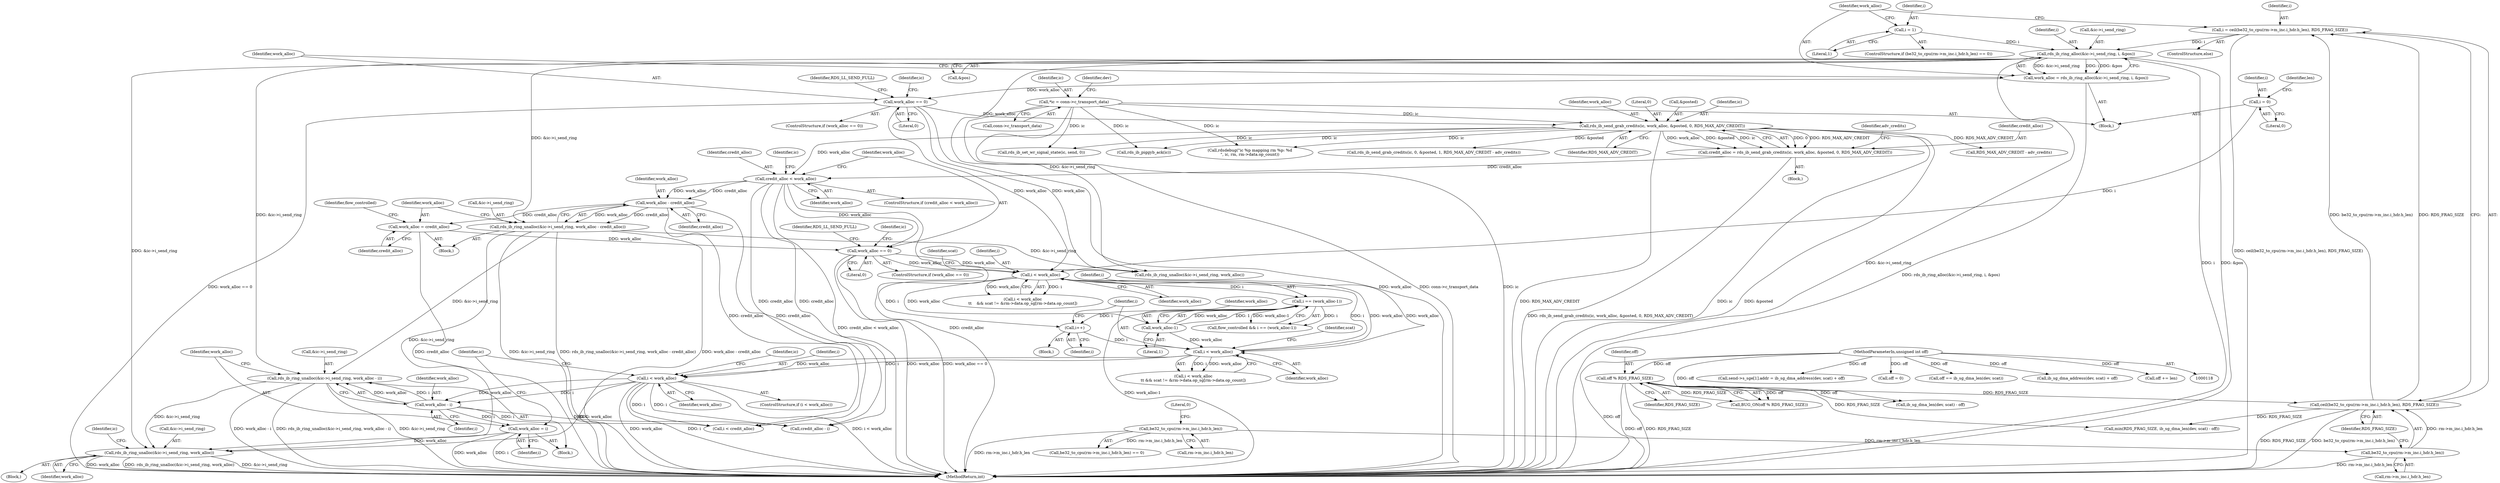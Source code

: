 digraph "0_linux_6094628bfd94323fc1cea05ec2c6affd98c18f7f@pointer" {
"1001011" [label="(Call,rds_ib_ring_unalloc(&ic->i_send_ring, work_alloc))"];
"1000939" [label="(Call,rds_ib_ring_unalloc(&ic->i_send_ring, work_alloc - i))"];
"1000271" [label="(Call,rds_ib_ring_alloc(&ic->i_send_ring, i, &pos))"];
"1000253" [label="(Call,i = 1)"];
"1000257" [label="(Call,i = ceil(be32_to_cpu(rm->m_inc.i_hdr.h_len), RDS_FRAG_SIZE))"];
"1000259" [label="(Call,ceil(be32_to_cpu(rm->m_inc.i_hdr.h_len), RDS_FRAG_SIZE))"];
"1000260" [label="(Call,be32_to_cpu(rm->m_inc.i_hdr.h_len))"];
"1000244" [label="(Call,be32_to_cpu(rm->m_inc.i_hdr.h_len))"];
"1000177" [label="(Call,off % RDS_FRAG_SIZE)"];
"1000123" [label="(MethodParameterIn,unsigned int off)"];
"1000319" [label="(Call,rds_ib_ring_unalloc(&ic->i_send_ring, work_alloc - credit_alloc))"];
"1000324" [label="(Call,work_alloc - credit_alloc)"];
"1000315" [label="(Call,credit_alloc < work_alloc)"];
"1000302" [label="(Call,credit_alloc = rds_ib_send_grab_credits(ic, work_alloc, &posted, 0, RDS_MAX_ADV_CREDIT))"];
"1000304" [label="(Call,rds_ib_send_grab_credits(ic, work_alloc, &posted, 0, RDS_MAX_ADV_CREDIT))"];
"1000126" [label="(Call,*ic = conn->c_transport_data)"];
"1000280" [label="(Call,work_alloc == 0)"];
"1000269" [label="(Call,work_alloc = rds_ib_ring_alloc(&ic->i_send_ring, i, &pos))"];
"1000944" [label="(Call,work_alloc - i)"];
"1000935" [label="(Call,i < work_alloc)"];
"1000874" [label="(Call,i < work_alloc)"];
"1000871" [label="(Call,i++)"];
"1000683" [label="(Call,i < work_alloc)"];
"1000593" [label="(Call,i = 0)"];
"1000334" [label="(Call,work_alloc == 0)"];
"1000327" [label="(Call,work_alloc = credit_alloc)"];
"1000768" [label="(Call,i == (work_alloc-1))"];
"1000770" [label="(Call,work_alloc-1)"];
"1000947" [label="(Call,work_alloc = i)"];
"1000600" [label="(Identifier,len)"];
"1000333" [label="(ControlStructure,if (work_alloc == 0))"];
"1000315" [label="(Call,credit_alloc < work_alloc)"];
"1000316" [label="(Identifier,credit_alloc)"];
"1000938" [label="(Block,)"];
"1001051" [label="(MethodReturn,int)"];
"1000878" [label="(Identifier,scat)"];
"1000873" [label="(Call,i < work_alloc\n\t\t && scat != &rm->data.op_sg[rm->data.op_count])"];
"1000320" [label="(Call,&ic->i_send_ring)"];
"1000328" [label="(Identifier,work_alloc)"];
"1000593" [label="(Call,i = 0)"];
"1000307" [label="(Call,&posted)"];
"1000354" [label="(Identifier,ic)"];
"1000317" [label="(Identifier,work_alloc)"];
"1000259" [label="(Call,ceil(be32_to_cpu(rm->m_inc.i_hdr.h_len), RDS_FRAG_SIZE))"];
"1000687" [label="(Identifier,scat)"];
"1000770" [label="(Call,work_alloc-1)"];
"1000595" [label="(Literal,0)"];
"1000334" [label="(Call,work_alloc == 0)"];
"1000177" [label="(Call,off % RDS_FRAG_SIZE)"];
"1000276" [label="(Identifier,i)"];
"1000705" [label="(Call,ib_sg_dma_len(dev, scat) - off)"];
"1000272" [label="(Call,&ic->i_send_ring)"];
"1000305" [label="(Identifier,ic)"];
"1000281" [label="(Identifier,work_alloc)"];
"1000329" [label="(Identifier,credit_alloc)"];
"1000124" [label="(Block,)"];
"1000949" [label="(Identifier,i)"];
"1000953" [label="(Identifier,ic)"];
"1000336" [label="(Literal,0)"];
"1000254" [label="(Identifier,i)"];
"1001012" [label="(Call,&ic->i_send_ring)"];
"1000937" [label="(Identifier,work_alloc)"];
"1000176" [label="(Call,BUG_ON(off % RDS_FRAG_SIZE))"];
"1000253" [label="(Call,i = 1)"];
"1000682" [label="(Call,i < work_alloc\n\t\t    && scat != &rm->data.op_sg[rm->data.op_count])"];
"1000717" [label="(Call,send->s_sge[1].addr = ib_sg_dma_address(dev, scat) + off)"];
"1000940" [label="(Call,&ic->i_send_ring)"];
"1000768" [label="(Call,i == (work_alloc-1))"];
"1000939" [label="(Call,rds_ib_ring_unalloc(&ic->i_send_ring, work_alloc - i))"];
"1000754" [label="(Call,off = 0)"];
"1000299" [label="(Identifier,ic)"];
"1000383" [label="(Call,rdsdebug(\"ic %p mapping rm %p: %d\n\", ic, rm, rm->data.op_count))"];
"1000934" [label="(ControlStructure,if (i < work_alloc))"];
"1001018" [label="(Identifier,ic)"];
"1000944" [label="(Call,work_alloc - i)"];
"1000285" [label="(Identifier,RDS_LL_SEND_FULL)"];
"1000326" [label="(Identifier,credit_alloc)"];
"1000597" [label="(Block,)"];
"1000871" [label="(Call,i++)"];
"1000255" [label="(Literal,1)"];
"1000314" [label="(ControlStructure,if (credit_alloc < work_alloc))"];
"1000960" [label="(Call,credit_alloc - i)"];
"1000339" [label="(Identifier,RDS_LL_SEND_FULL)"];
"1000128" [label="(Call,conn->c_transport_data)"];
"1000268" [label="(Identifier,RDS_FRAG_SIZE)"];
"1000306" [label="(Identifier,work_alloc)"];
"1001010" [label="(Block,)"];
"1000872" [label="(Identifier,i)"];
"1000280" [label="(Call,work_alloc == 0)"];
"1000325" [label="(Identifier,work_alloc)"];
"1000327" [label="(Call,work_alloc = credit_alloc)"];
"1000322" [label="(Identifier,ic)"];
"1000301" [label="(Block,)"];
"1000746" [label="(Call,off == ib_sg_dma_len(dev, scat))"];
"1000277" [label="(Call,&pos)"];
"1000955" [label="(Call,i < credit_alloc)"];
"1000544" [label="(Call,RDS_MAX_ADV_CREDIT - adv_credits)"];
"1000257" [label="(Call,i = ceil(be32_to_cpu(rm->m_inc.i_hdr.h_len), RDS_FRAG_SIZE))"];
"1000252" [label="(Literal,0)"];
"1000244" [label="(Call,be32_to_cpu(rm->m_inc.i_hdr.h_len))"];
"1000946" [label="(Identifier,i)"];
"1000243" [label="(Call,be32_to_cpu(rm->m_inc.i_hdr.h_len) == 0)"];
"1000335" [label="(Identifier,work_alloc)"];
"1000875" [label="(Identifier,i)"];
"1000127" [label="(Identifier,ic)"];
"1001011" [label="(Call,rds_ib_ring_unalloc(&ic->i_send_ring, work_alloc))"];
"1000948" [label="(Identifier,work_alloc)"];
"1000319" [label="(Call,rds_ib_ring_unalloc(&ic->i_send_ring, work_alloc - credit_alloc))"];
"1000876" [label="(Identifier,work_alloc)"];
"1000703" [label="(Call,min(RDS_FRAG_SIZE, ib_sg_dma_len(dev, scat) - off))"];
"1000126" [label="(Call,*ic = conn->c_transport_data)"];
"1000279" [label="(ControlStructure,if (work_alloc == 0))"];
"1000683" [label="(Call,i < work_alloc)"];
"1000312" [label="(Identifier,adv_credits)"];
"1000403" [label="(Call,rds_ib_ring_unalloc(&ic->i_send_ring, work_alloc))"];
"1000331" [label="(Identifier,flow_controlled)"];
"1000769" [label="(Identifier,i)"];
"1000282" [label="(Literal,0)"];
"1000942" [label="(Identifier,ic)"];
"1000269" [label="(Call,work_alloc = rds_ib_ring_alloc(&ic->i_send_ring, i, &pos))"];
"1000260" [label="(Call,be32_to_cpu(rm->m_inc.i_hdr.h_len))"];
"1000309" [label="(Literal,0)"];
"1000245" [label="(Call,rm->m_inc.i_hdr.h_len)"];
"1000524" [label="(Call,rds_ib_piggyb_ack(ic))"];
"1000261" [label="(Call,rm->m_inc.i_hdr.h_len)"];
"1000772" [label="(Literal,1)"];
"1000318" [label="(Block,)"];
"1000256" [label="(ControlStructure,else)"];
"1000302" [label="(Call,credit_alloc = rds_ib_send_grab_credits(ic, work_alloc, &posted, 0, RDS_MAX_ADV_CREDIT))"];
"1000179" [label="(Identifier,RDS_FRAG_SIZE)"];
"1000271" [label="(Call,rds_ib_ring_alloc(&ic->i_send_ring, i, &pos))"];
"1000874" [label="(Call,i < work_alloc)"];
"1000538" [label="(Call,rds_ib_send_grab_credits(ic, 0, &posted, 1, RDS_MAX_ADV_CREDIT - adv_credits))"];
"1000270" [label="(Identifier,work_alloc)"];
"1000685" [label="(Identifier,work_alloc)"];
"1000757" [label="(Call,rds_ib_set_wr_signal_state(ic, send, 0))"];
"1000178" [label="(Identifier,off)"];
"1000945" [label="(Identifier,work_alloc)"];
"1000324" [label="(Call,work_alloc - credit_alloc)"];
"1000684" [label="(Identifier,i)"];
"1000936" [label="(Identifier,i)"];
"1000594" [label="(Identifier,i)"];
"1000242" [label="(ControlStructure,if (be32_to_cpu(rm->m_inc.i_hdr.h_len) == 0))"];
"1000725" [label="(Call,ib_sg_dma_address(dev, scat) + off)"];
"1000258" [label="(Identifier,i)"];
"1000935" [label="(Call,i < work_alloc)"];
"1001016" [label="(Identifier,work_alloc)"];
"1000310" [label="(Identifier,RDS_MAX_ADV_CREDIT)"];
"1000303" [label="(Identifier,credit_alloc)"];
"1000304" [label="(Call,rds_ib_send_grab_credits(ic, work_alloc, &posted, 0, RDS_MAX_ADV_CREDIT))"];
"1000766" [label="(Call,flow_controlled && i == (work_alloc-1))"];
"1000123" [label="(MethodParameterIn,unsigned int off)"];
"1000742" [label="(Call,off += len)"];
"1000133" [label="(Identifier,dev)"];
"1000947" [label="(Call,work_alloc = i)"];
"1000771" [label="(Identifier,work_alloc)"];
"1001011" -> "1001010"  [label="AST: "];
"1001011" -> "1001016"  [label="CFG: "];
"1001012" -> "1001011"  [label="AST: "];
"1001016" -> "1001011"  [label="AST: "];
"1001018" -> "1001011"  [label="CFG: "];
"1001011" -> "1001051"  [label="DDG: &ic->i_send_ring"];
"1001011" -> "1001051"  [label="DDG: work_alloc"];
"1001011" -> "1001051"  [label="DDG: rds_ib_ring_unalloc(&ic->i_send_ring, work_alloc)"];
"1000939" -> "1001011"  [label="DDG: &ic->i_send_ring"];
"1000271" -> "1001011"  [label="DDG: &ic->i_send_ring"];
"1000319" -> "1001011"  [label="DDG: &ic->i_send_ring"];
"1000935" -> "1001011"  [label="DDG: work_alloc"];
"1000947" -> "1001011"  [label="DDG: work_alloc"];
"1000939" -> "1000938"  [label="AST: "];
"1000939" -> "1000944"  [label="CFG: "];
"1000940" -> "1000939"  [label="AST: "];
"1000944" -> "1000939"  [label="AST: "];
"1000948" -> "1000939"  [label="CFG: "];
"1000939" -> "1001051"  [label="DDG: rds_ib_ring_unalloc(&ic->i_send_ring, work_alloc - i)"];
"1000939" -> "1001051"  [label="DDG: &ic->i_send_ring"];
"1000939" -> "1001051"  [label="DDG: work_alloc - i"];
"1000271" -> "1000939"  [label="DDG: &ic->i_send_ring"];
"1000319" -> "1000939"  [label="DDG: &ic->i_send_ring"];
"1000944" -> "1000939"  [label="DDG: work_alloc"];
"1000944" -> "1000939"  [label="DDG: i"];
"1000271" -> "1000269"  [label="AST: "];
"1000271" -> "1000277"  [label="CFG: "];
"1000272" -> "1000271"  [label="AST: "];
"1000276" -> "1000271"  [label="AST: "];
"1000277" -> "1000271"  [label="AST: "];
"1000269" -> "1000271"  [label="CFG: "];
"1000271" -> "1001051"  [label="DDG: i"];
"1000271" -> "1001051"  [label="DDG: &pos"];
"1000271" -> "1001051"  [label="DDG: &ic->i_send_ring"];
"1000271" -> "1000269"  [label="DDG: &ic->i_send_ring"];
"1000271" -> "1000269"  [label="DDG: i"];
"1000271" -> "1000269"  [label="DDG: &pos"];
"1000253" -> "1000271"  [label="DDG: i"];
"1000257" -> "1000271"  [label="DDG: i"];
"1000271" -> "1000319"  [label="DDG: &ic->i_send_ring"];
"1000271" -> "1000403"  [label="DDG: &ic->i_send_ring"];
"1000253" -> "1000242"  [label="AST: "];
"1000253" -> "1000255"  [label="CFG: "];
"1000254" -> "1000253"  [label="AST: "];
"1000255" -> "1000253"  [label="AST: "];
"1000270" -> "1000253"  [label="CFG: "];
"1000257" -> "1000256"  [label="AST: "];
"1000257" -> "1000259"  [label="CFG: "];
"1000258" -> "1000257"  [label="AST: "];
"1000259" -> "1000257"  [label="AST: "];
"1000270" -> "1000257"  [label="CFG: "];
"1000257" -> "1001051"  [label="DDG: ceil(be32_to_cpu(rm->m_inc.i_hdr.h_len), RDS_FRAG_SIZE)"];
"1000259" -> "1000257"  [label="DDG: be32_to_cpu(rm->m_inc.i_hdr.h_len)"];
"1000259" -> "1000257"  [label="DDG: RDS_FRAG_SIZE"];
"1000259" -> "1000268"  [label="CFG: "];
"1000260" -> "1000259"  [label="AST: "];
"1000268" -> "1000259"  [label="AST: "];
"1000259" -> "1001051"  [label="DDG: be32_to_cpu(rm->m_inc.i_hdr.h_len)"];
"1000259" -> "1001051"  [label="DDG: RDS_FRAG_SIZE"];
"1000260" -> "1000259"  [label="DDG: rm->m_inc.i_hdr.h_len"];
"1000177" -> "1000259"  [label="DDG: RDS_FRAG_SIZE"];
"1000259" -> "1000703"  [label="DDG: RDS_FRAG_SIZE"];
"1000260" -> "1000261"  [label="CFG: "];
"1000261" -> "1000260"  [label="AST: "];
"1000268" -> "1000260"  [label="CFG: "];
"1000260" -> "1001051"  [label="DDG: rm->m_inc.i_hdr.h_len"];
"1000244" -> "1000260"  [label="DDG: rm->m_inc.i_hdr.h_len"];
"1000244" -> "1000243"  [label="AST: "];
"1000244" -> "1000245"  [label="CFG: "];
"1000245" -> "1000244"  [label="AST: "];
"1000252" -> "1000244"  [label="CFG: "];
"1000244" -> "1001051"  [label="DDG: rm->m_inc.i_hdr.h_len"];
"1000244" -> "1000243"  [label="DDG: rm->m_inc.i_hdr.h_len"];
"1000177" -> "1000176"  [label="AST: "];
"1000177" -> "1000179"  [label="CFG: "];
"1000178" -> "1000177"  [label="AST: "];
"1000179" -> "1000177"  [label="AST: "];
"1000176" -> "1000177"  [label="CFG: "];
"1000177" -> "1001051"  [label="DDG: off"];
"1000177" -> "1001051"  [label="DDG: RDS_FRAG_SIZE"];
"1000177" -> "1000176"  [label="DDG: off"];
"1000177" -> "1000176"  [label="DDG: RDS_FRAG_SIZE"];
"1000123" -> "1000177"  [label="DDG: off"];
"1000177" -> "1000703"  [label="DDG: RDS_FRAG_SIZE"];
"1000177" -> "1000705"  [label="DDG: off"];
"1000123" -> "1000118"  [label="AST: "];
"1000123" -> "1001051"  [label="DDG: off"];
"1000123" -> "1000705"  [label="DDG: off"];
"1000123" -> "1000717"  [label="DDG: off"];
"1000123" -> "1000725"  [label="DDG: off"];
"1000123" -> "1000742"  [label="DDG: off"];
"1000123" -> "1000746"  [label="DDG: off"];
"1000123" -> "1000754"  [label="DDG: off"];
"1000319" -> "1000318"  [label="AST: "];
"1000319" -> "1000324"  [label="CFG: "];
"1000320" -> "1000319"  [label="AST: "];
"1000324" -> "1000319"  [label="AST: "];
"1000328" -> "1000319"  [label="CFG: "];
"1000319" -> "1001051"  [label="DDG: rds_ib_ring_unalloc(&ic->i_send_ring, work_alloc - credit_alloc)"];
"1000319" -> "1001051"  [label="DDG: work_alloc - credit_alloc"];
"1000319" -> "1001051"  [label="DDG: &ic->i_send_ring"];
"1000324" -> "1000319"  [label="DDG: work_alloc"];
"1000324" -> "1000319"  [label="DDG: credit_alloc"];
"1000319" -> "1000403"  [label="DDG: &ic->i_send_ring"];
"1000324" -> "1000326"  [label="CFG: "];
"1000325" -> "1000324"  [label="AST: "];
"1000326" -> "1000324"  [label="AST: "];
"1000315" -> "1000324"  [label="DDG: work_alloc"];
"1000315" -> "1000324"  [label="DDG: credit_alloc"];
"1000324" -> "1000327"  [label="DDG: credit_alloc"];
"1000324" -> "1000955"  [label="DDG: credit_alloc"];
"1000324" -> "1000960"  [label="DDG: credit_alloc"];
"1000315" -> "1000314"  [label="AST: "];
"1000315" -> "1000317"  [label="CFG: "];
"1000316" -> "1000315"  [label="AST: "];
"1000317" -> "1000315"  [label="AST: "];
"1000322" -> "1000315"  [label="CFG: "];
"1000335" -> "1000315"  [label="CFG: "];
"1000315" -> "1001051"  [label="DDG: credit_alloc < work_alloc"];
"1000315" -> "1001051"  [label="DDG: credit_alloc"];
"1000302" -> "1000315"  [label="DDG: credit_alloc"];
"1000304" -> "1000315"  [label="DDG: work_alloc"];
"1000315" -> "1000334"  [label="DDG: work_alloc"];
"1000315" -> "1000955"  [label="DDG: credit_alloc"];
"1000315" -> "1000960"  [label="DDG: credit_alloc"];
"1000302" -> "1000301"  [label="AST: "];
"1000302" -> "1000304"  [label="CFG: "];
"1000303" -> "1000302"  [label="AST: "];
"1000304" -> "1000302"  [label="AST: "];
"1000312" -> "1000302"  [label="CFG: "];
"1000302" -> "1001051"  [label="DDG: rds_ib_send_grab_credits(ic, work_alloc, &posted, 0, RDS_MAX_ADV_CREDIT)"];
"1000304" -> "1000302"  [label="DDG: 0"];
"1000304" -> "1000302"  [label="DDG: RDS_MAX_ADV_CREDIT"];
"1000304" -> "1000302"  [label="DDG: work_alloc"];
"1000304" -> "1000302"  [label="DDG: &posted"];
"1000304" -> "1000302"  [label="DDG: ic"];
"1000304" -> "1000310"  [label="CFG: "];
"1000305" -> "1000304"  [label="AST: "];
"1000306" -> "1000304"  [label="AST: "];
"1000307" -> "1000304"  [label="AST: "];
"1000309" -> "1000304"  [label="AST: "];
"1000310" -> "1000304"  [label="AST: "];
"1000304" -> "1001051"  [label="DDG: RDS_MAX_ADV_CREDIT"];
"1000304" -> "1001051"  [label="DDG: ic"];
"1000304" -> "1001051"  [label="DDG: &posted"];
"1000126" -> "1000304"  [label="DDG: ic"];
"1000280" -> "1000304"  [label="DDG: work_alloc"];
"1000304" -> "1000383"  [label="DDG: ic"];
"1000304" -> "1000524"  [label="DDG: ic"];
"1000304" -> "1000538"  [label="DDG: &posted"];
"1000304" -> "1000544"  [label="DDG: RDS_MAX_ADV_CREDIT"];
"1000304" -> "1000757"  [label="DDG: ic"];
"1000126" -> "1000124"  [label="AST: "];
"1000126" -> "1000128"  [label="CFG: "];
"1000127" -> "1000126"  [label="AST: "];
"1000128" -> "1000126"  [label="AST: "];
"1000133" -> "1000126"  [label="CFG: "];
"1000126" -> "1001051"  [label="DDG: ic"];
"1000126" -> "1001051"  [label="DDG: conn->c_transport_data"];
"1000126" -> "1000383"  [label="DDG: ic"];
"1000126" -> "1000524"  [label="DDG: ic"];
"1000126" -> "1000757"  [label="DDG: ic"];
"1000280" -> "1000279"  [label="AST: "];
"1000280" -> "1000282"  [label="CFG: "];
"1000281" -> "1000280"  [label="AST: "];
"1000282" -> "1000280"  [label="AST: "];
"1000285" -> "1000280"  [label="CFG: "];
"1000299" -> "1000280"  [label="CFG: "];
"1000280" -> "1001051"  [label="DDG: work_alloc == 0"];
"1000280" -> "1001051"  [label="DDG: work_alloc"];
"1000269" -> "1000280"  [label="DDG: work_alloc"];
"1000280" -> "1000403"  [label="DDG: work_alloc"];
"1000280" -> "1000683"  [label="DDG: work_alloc"];
"1000269" -> "1000124"  [label="AST: "];
"1000270" -> "1000269"  [label="AST: "];
"1000281" -> "1000269"  [label="CFG: "];
"1000269" -> "1001051"  [label="DDG: rds_ib_ring_alloc(&ic->i_send_ring, i, &pos)"];
"1000944" -> "1000946"  [label="CFG: "];
"1000945" -> "1000944"  [label="AST: "];
"1000946" -> "1000944"  [label="AST: "];
"1000935" -> "1000944"  [label="DDG: work_alloc"];
"1000935" -> "1000944"  [label="DDG: i"];
"1000944" -> "1000947"  [label="DDG: i"];
"1000944" -> "1000955"  [label="DDG: i"];
"1000944" -> "1000960"  [label="DDG: i"];
"1000935" -> "1000934"  [label="AST: "];
"1000935" -> "1000937"  [label="CFG: "];
"1000936" -> "1000935"  [label="AST: "];
"1000937" -> "1000935"  [label="AST: "];
"1000942" -> "1000935"  [label="CFG: "];
"1000953" -> "1000935"  [label="CFG: "];
"1000935" -> "1001051"  [label="DDG: i"];
"1000935" -> "1001051"  [label="DDG: i < work_alloc"];
"1000935" -> "1001051"  [label="DDG: work_alloc"];
"1000874" -> "1000935"  [label="DDG: i"];
"1000874" -> "1000935"  [label="DDG: work_alloc"];
"1000935" -> "1000955"  [label="DDG: i"];
"1000935" -> "1000960"  [label="DDG: i"];
"1000874" -> "1000873"  [label="AST: "];
"1000874" -> "1000876"  [label="CFG: "];
"1000875" -> "1000874"  [label="AST: "];
"1000876" -> "1000874"  [label="AST: "];
"1000878" -> "1000874"  [label="CFG: "];
"1000873" -> "1000874"  [label="CFG: "];
"1000874" -> "1000683"  [label="DDG: i"];
"1000874" -> "1000683"  [label="DDG: work_alloc"];
"1000874" -> "1000873"  [label="DDG: i"];
"1000874" -> "1000873"  [label="DDG: work_alloc"];
"1000871" -> "1000874"  [label="DDG: i"];
"1000683" -> "1000874"  [label="DDG: work_alloc"];
"1000770" -> "1000874"  [label="DDG: work_alloc"];
"1000871" -> "1000597"  [label="AST: "];
"1000871" -> "1000872"  [label="CFG: "];
"1000872" -> "1000871"  [label="AST: "];
"1000875" -> "1000871"  [label="CFG: "];
"1000683" -> "1000871"  [label="DDG: i"];
"1000768" -> "1000871"  [label="DDG: i"];
"1000683" -> "1000682"  [label="AST: "];
"1000683" -> "1000685"  [label="CFG: "];
"1000684" -> "1000683"  [label="AST: "];
"1000685" -> "1000683"  [label="AST: "];
"1000687" -> "1000683"  [label="CFG: "];
"1000682" -> "1000683"  [label="CFG: "];
"1000683" -> "1000682"  [label="DDG: i"];
"1000683" -> "1000682"  [label="DDG: work_alloc"];
"1000593" -> "1000683"  [label="DDG: i"];
"1000334" -> "1000683"  [label="DDG: work_alloc"];
"1000683" -> "1000768"  [label="DDG: i"];
"1000683" -> "1000770"  [label="DDG: work_alloc"];
"1000593" -> "1000124"  [label="AST: "];
"1000593" -> "1000595"  [label="CFG: "];
"1000594" -> "1000593"  [label="AST: "];
"1000595" -> "1000593"  [label="AST: "];
"1000600" -> "1000593"  [label="CFG: "];
"1000334" -> "1000333"  [label="AST: "];
"1000334" -> "1000336"  [label="CFG: "];
"1000335" -> "1000334"  [label="AST: "];
"1000336" -> "1000334"  [label="AST: "];
"1000339" -> "1000334"  [label="CFG: "];
"1000354" -> "1000334"  [label="CFG: "];
"1000334" -> "1001051"  [label="DDG: work_alloc == 0"];
"1000334" -> "1001051"  [label="DDG: work_alloc"];
"1000327" -> "1000334"  [label="DDG: work_alloc"];
"1000334" -> "1000403"  [label="DDG: work_alloc"];
"1000327" -> "1000318"  [label="AST: "];
"1000327" -> "1000329"  [label="CFG: "];
"1000328" -> "1000327"  [label="AST: "];
"1000329" -> "1000327"  [label="AST: "];
"1000331" -> "1000327"  [label="CFG: "];
"1000327" -> "1001051"  [label="DDG: credit_alloc"];
"1000768" -> "1000766"  [label="AST: "];
"1000768" -> "1000770"  [label="CFG: "];
"1000769" -> "1000768"  [label="AST: "];
"1000770" -> "1000768"  [label="AST: "];
"1000766" -> "1000768"  [label="CFG: "];
"1000768" -> "1001051"  [label="DDG: work_alloc-1"];
"1000768" -> "1000766"  [label="DDG: i"];
"1000768" -> "1000766"  [label="DDG: work_alloc-1"];
"1000770" -> "1000768"  [label="DDG: work_alloc"];
"1000770" -> "1000768"  [label="DDG: 1"];
"1000770" -> "1000772"  [label="CFG: "];
"1000771" -> "1000770"  [label="AST: "];
"1000772" -> "1000770"  [label="AST: "];
"1000947" -> "1000938"  [label="AST: "];
"1000947" -> "1000949"  [label="CFG: "];
"1000948" -> "1000947"  [label="AST: "];
"1000949" -> "1000947"  [label="AST: "];
"1000953" -> "1000947"  [label="CFG: "];
"1000947" -> "1001051"  [label="DDG: work_alloc"];
"1000947" -> "1001051"  [label="DDG: i"];
}
